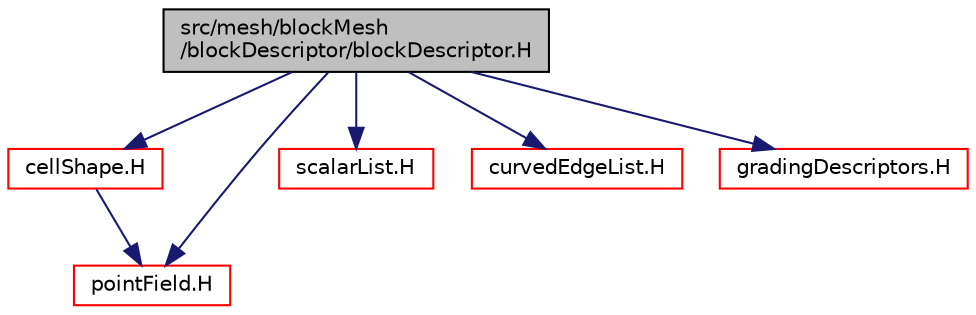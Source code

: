digraph "src/mesh/blockMesh/blockDescriptor/blockDescriptor.H"
{
  bgcolor="transparent";
  edge [fontname="Helvetica",fontsize="10",labelfontname="Helvetica",labelfontsize="10"];
  node [fontname="Helvetica",fontsize="10",shape=record];
  Node1 [label="src/mesh/blockMesh\l/blockDescriptor/blockDescriptor.H",height=0.2,width=0.4,color="black", fillcolor="grey75", style="filled", fontcolor="black"];
  Node1 -> Node2 [color="midnightblue",fontsize="10",style="solid",fontname="Helvetica"];
  Node2 [label="cellShape.H",height=0.2,width=0.4,color="red",URL="$a08853.html"];
  Node2 -> Node3 [color="midnightblue",fontsize="10",style="solid",fontname="Helvetica"];
  Node3 [label="pointField.H",height=0.2,width=0.4,color="red",URL="$a09118.html"];
  Node1 -> Node3 [color="midnightblue",fontsize="10",style="solid",fontname="Helvetica"];
  Node1 -> Node4 [color="midnightblue",fontsize="10",style="solid",fontname="Helvetica"];
  Node4 [label="scalarList.H",height=0.2,width=0.4,color="red",URL="$a09283.html"];
  Node1 -> Node5 [color="midnightblue",fontsize="10",style="solid",fontname="Helvetica"];
  Node5 [label="curvedEdgeList.H",height=0.2,width=0.4,color="red",URL="$a07371.html"];
  Node1 -> Node6 [color="midnightblue",fontsize="10",style="solid",fontname="Helvetica"];
  Node6 [label="gradingDescriptors.H",height=0.2,width=0.4,color="red",URL="$a07385.html"];
}

